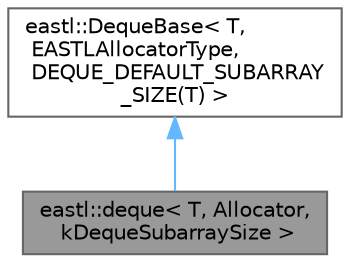 digraph "eastl::deque&lt; T, Allocator, kDequeSubarraySize &gt;"
{
 // LATEX_PDF_SIZE
  bgcolor="transparent";
  edge [fontname=Helvetica,fontsize=10,labelfontname=Helvetica,labelfontsize=10];
  node [fontname=Helvetica,fontsize=10,shape=box,height=0.2,width=0.4];
  Node1 [id="Node000001",label="eastl::deque\< T, Allocator,\l kDequeSubarraySize \>",height=0.2,width=0.4,color="gray40", fillcolor="grey60", style="filled", fontcolor="black",tooltip=" "];
  Node2 -> Node1 [id="edge2_Node000001_Node000002",dir="back",color="steelblue1",style="solid",tooltip=" "];
  Node2 [id="Node000002",label="eastl::DequeBase\< T,\l EASTLAllocatorType,\l DEQUE_DEFAULT_SUBARRAY\l_SIZE(T) \>",height=0.2,width=0.4,color="gray40", fillcolor="white", style="filled",URL="$structeastl_1_1_deque_base.html",tooltip=" "];
}
